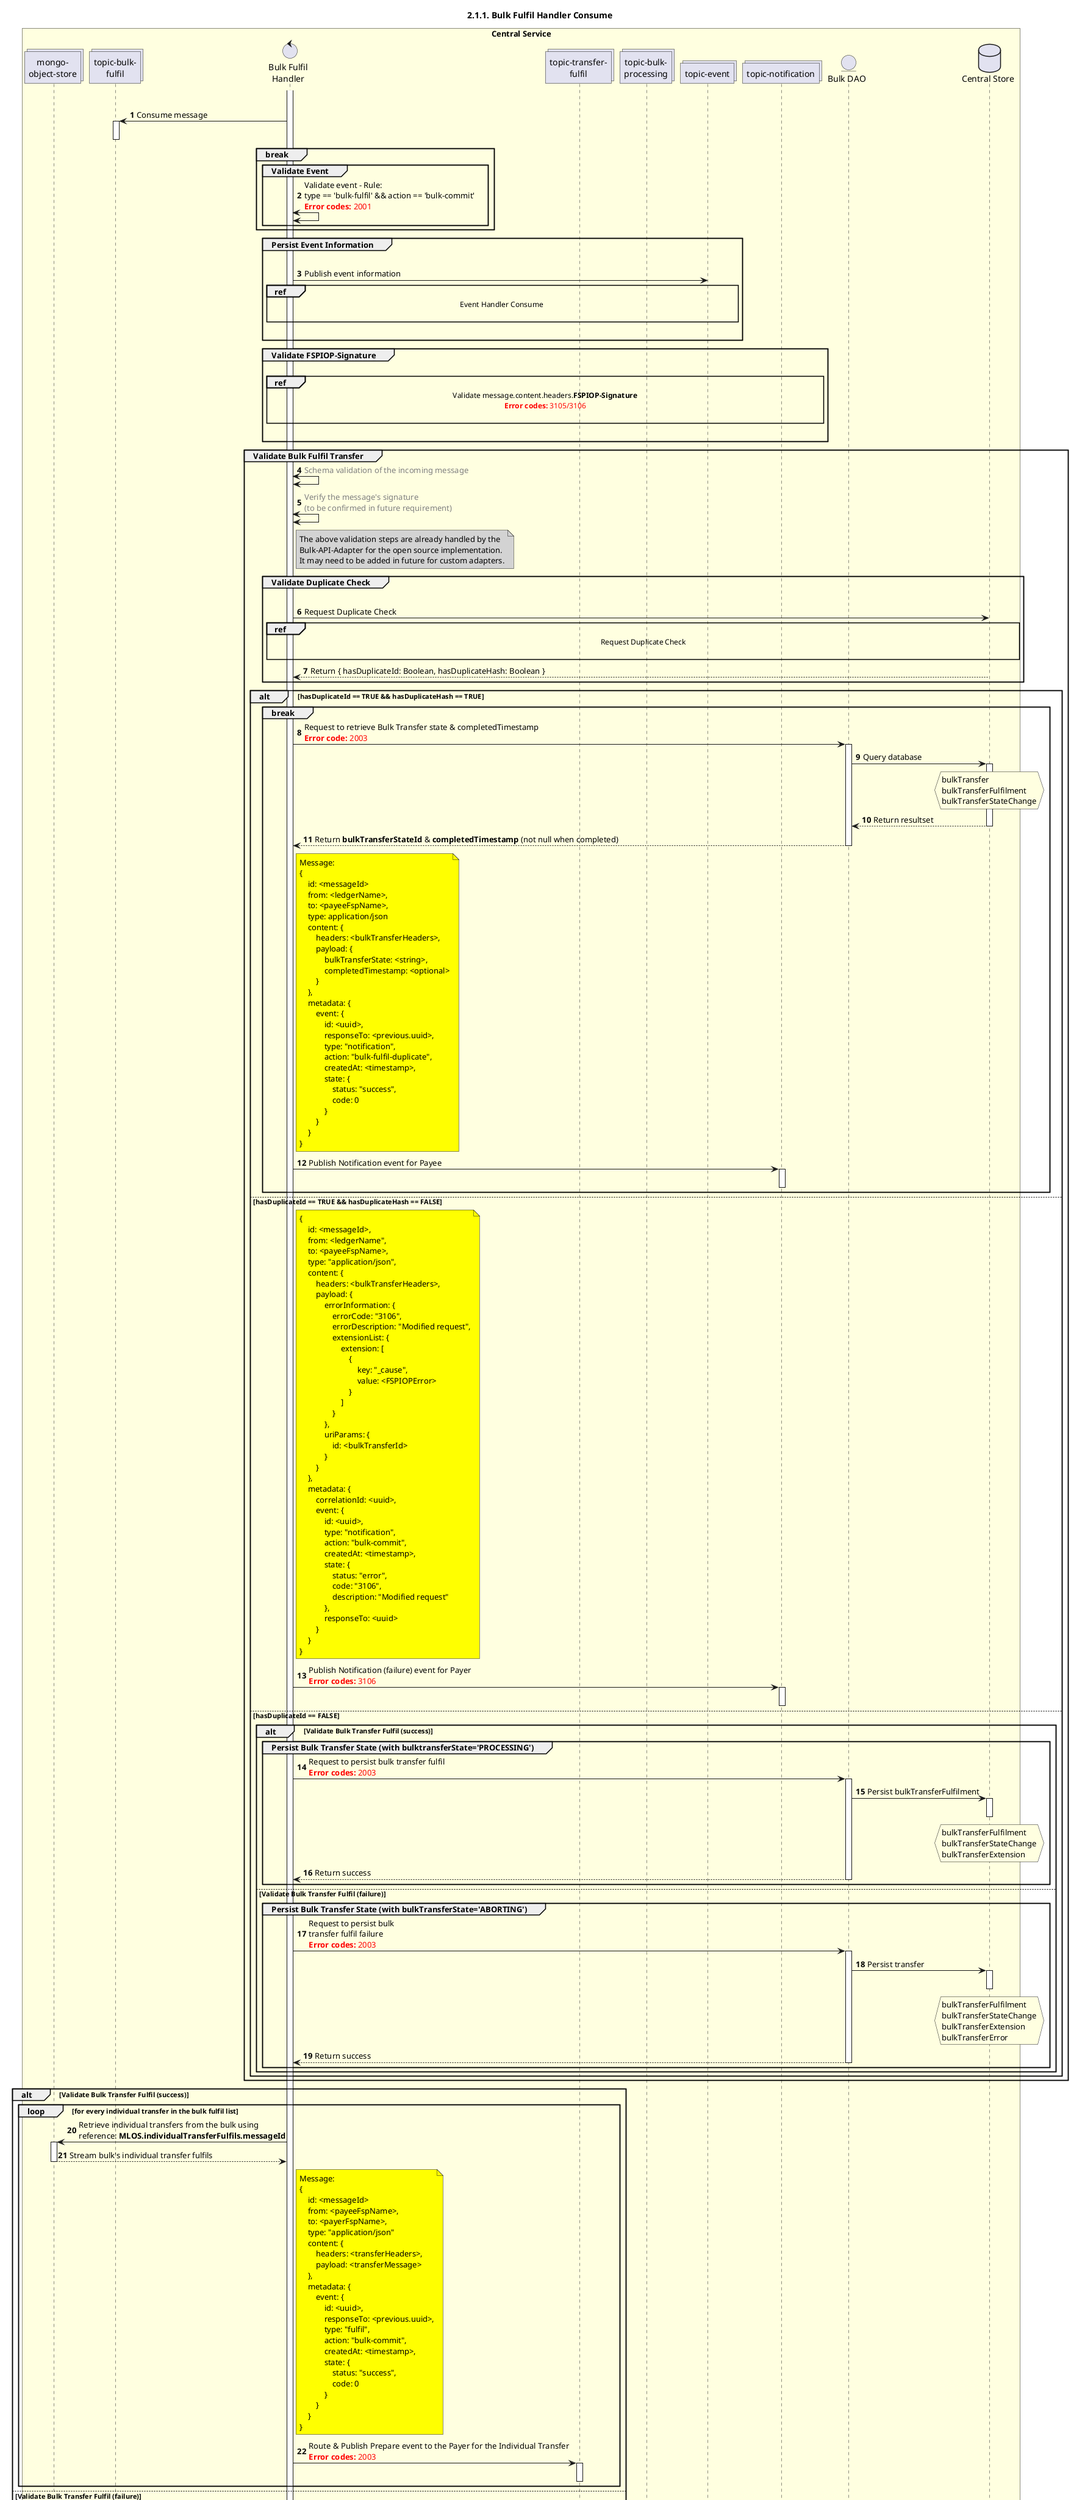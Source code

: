 /'*****
 License
 --------------
 Copyright © 2017 Bill & Melinda Gates Foundation
 The Mojaloop files are made available by the Bill & Melinda Gates Foundation under the Apache License, Version 2.0 (the "License") and you may not use these files except in compliance with the License. You may obtain a copy of the License at
 http://www.apache.org/licenses/LICENSE-2.0
 Unless required by applicable law or agreed to in writing, the Mojaloop files are distributed on an "AS IS" BASIS, WITHOUT WARRANTIES OR CONDITIONS OF ANY KIND, either express or implied. See the License for the specific language governing permissions and limitations under the License.
 Contributors
 --------------
 This is the official list of the Mojaloop project contributors for this file.
 Names of the original copyright holders (individuals or organizations)
 should be listed with a '*' in the first column. People who have
 contributed from an organization can be listed under the organization
 that actually holds the copyright for their contributions (see the
 Gates Foundation organization for an example). Those individuals should have
 their names indented and be marked with a '-'. Email address can be added
 optionally within square brackets <email>.
 * Gates Foundation
 - Name Surname <name.surname@gatesfoundation.com>

 * Georgi Georgiev <georgi.georgiev@modusbox.com>
 --------------
 ******'/

@startuml
' declare title
title 2.1.1. Bulk Fulfil Handler Consume

autonumber

' Actor Keys:
'   boundary - APIs/Interfaces, etc
'   collections - Kafka Topics
'   control - Kafka Consumers
'   entity - Database Access Objects
'   database - Database Persistance Store

' declare actors
collections "mongo-\nobject-store" as OBJECT_STORE
collections "topic-bulk-\nfulfil" as TOPIC_BULK_FULFIL
collections "topic-bulk-\nprocessing" as TOPIC_BULK_PROCESSING
control "Bulk Fulfil\nHandler" as BULK_FULF_HANDLER
collections "topic-transfer-\nfulfil" as TOPIC_TRANSFER_FULFIL
collections "topic-event" as TOPIC_EVENTS
collections "topic-notification" as TOPIC_NOTIFICATION
entity "Bulk DAO" as BULK_DAO
database "Central Store" as DB

box "Central Service" #LightYellow
    participant OBJECT_STORE
    participant TOPIC_BULK_FULFIL
    participant BULK_FULF_HANDLER
    participant TOPIC_TRANSFER_FULFIL
    participant TOPIC_BULK_PROCESSING
    participant TOPIC_EVENTS
    participant TOPIC_NOTIFICATION
    participant BULK_DAO
    participant DB
end box

' start flow
activate BULK_FULF_HANDLER
group Bulk Fulfil Handler Consume
    TOPIC_BULK_FULFIL <- BULK_FULF_HANDLER: Consume message
    activate TOPIC_BULK_FULFIL
    deactivate TOPIC_BULK_FULFIL

    break
        group Validate Event
            BULK_FULF_HANDLER <-> BULK_FULF_HANDLER: Validate event - Rule:\ntype == 'bulk-fulfil' && action == 'bulk-commit'\n<color #FF0000><b>Error codes:</b> 2001</color>
        end
    end

    group Persist Event Information
        |||
        BULK_FULF_HANDLER -> TOPIC_EVENTS: Publish event information
        ref over BULK_FULF_HANDLER, TOPIC_EVENTS:  Event Handler Consume \n
        |||
    end

    group Validate FSPIOP-Signature
        |||
        ref over BULK_FULF_HANDLER, TOPIC_NOTIFICATION: Validate message.content.headers.**FSPIOP-Signature**\n<color #FF0000><b>Error codes:</b> 3105/3106</color>\n
        |||
    end

    group Validate Bulk Fulfil Transfer
        BULK_FULF_HANDLER <-> BULK_FULF_HANDLER: <color #gray>Schema validation of the incoming message</color>
        BULK_FULF_HANDLER <-> BULK_FULF_HANDLER: <color #gray>Verify the message's signature</color>\n<color #gray>(to be confirmed in future requirement)</color>
        note right of BULK_FULF_HANDLER #lightgrey
            The above validation steps are already handled by the
            Bulk-API-Adapter for the open source implementation.
            It may need to be added in future for custom adapters.
        end note

        group Validate Duplicate Check
            |||
            BULK_FULF_HANDLER -> DB: Request Duplicate Check
            ref over BULK_FULF_HANDLER, DB:  Request Duplicate Check\n
            DB --> BULK_FULF_HANDLER: Return { hasDuplicateId: Boolean, hasDuplicateHash: Boolean }
        end

        alt hasDuplicateId == TRUE && hasDuplicateHash == TRUE
            break
                BULK_FULF_HANDLER -> BULK_DAO: Request to retrieve Bulk Transfer state & completedTimestamp\n<color #FF0000><b>Error code:</b> 2003</color>
                activate BULK_DAO
                BULK_DAO -> DB: Query database
                hnote over DB #lightyellow
                    bulkTransfer
                    bulkTransferFulfilment
                    bulkTransferStateChange
                end note
                activate DB
                BULK_DAO <-- DB: Return resultset
                deactivate DB
                BULK_DAO --> BULK_FULF_HANDLER: Return **bulkTransferStateId** & **completedTimestamp** (not null when completed)
                deactivate BULK_DAO

                note right of BULK_FULF_HANDLER #yellow
                    Message:
                    {
                        id: <messageId>
                        from: <ledgerName>,
                        to: <payeeFspName>,
                        type: application/json
                        content: {
                            headers: <bulkTransferHeaders>,
                            payload: {
                                bulkTransferState: <string>,
                                completedTimestamp: <optional>
                            }
                        },
                        metadata: {
                            event: {
                                id: <uuid>,
                                responseTo: <previous.uuid>,
                                type: "notification",
                                action: "bulk-fulfil-duplicate",
                                createdAt: <timestamp>,
                                state: {
                                    status: "success",
                                    code: 0
                                }
                            }
                        }
                    }
                end note
                BULK_FULF_HANDLER -> TOPIC_NOTIFICATION: Publish Notification event for Payee
                activate TOPIC_NOTIFICATION
                deactivate TOPIC_NOTIFICATION
            end
        else hasDuplicateId == TRUE && hasDuplicateHash == FALSE
            note right of BULK_FULF_HANDLER #yellow
                {
                    id: <messageId>,
                    from: <ledgerName",
                    to: <payeeFspName>,
                    type: "application/json",
                    content: {
                        headers: <bulkTransferHeaders>,
                        payload: {
                            errorInformation: {
                                errorCode: "3106",
                                errorDescription: "Modified request",
                                extensionList: {
                                    extension: [
                                        {
                                            key: "_cause",
                                            value: <FSPIOPError>
                                        }
                                    ]
                                }
                            },
                            uriParams: {
                                id: <bulkTransferId>
                            }
                        }
                    },
                    metadata: {
                        correlationId: <uuid>,
                        event: {
                            id: <uuid>,
                            type: "notification",
                            action: "bulk-commit",
                            createdAt: <timestamp>,
                            state: {
                                status: "error",
                                code: "3106",
                                description: "Modified request"
                            },
                            responseTo: <uuid>
                        }
                    }
                }
            end note
            BULK_FULF_HANDLER -> TOPIC_NOTIFICATION: Publish Notification (failure) event for Payer\n<color #FF0000><b>Error codes:</b> 3106</color>
            activate TOPIC_NOTIFICATION
            deactivate TOPIC_NOTIFICATION
        else hasDuplicateId == FALSE
            alt Validate Bulk Transfer Fulfil (success)
                group Persist Bulk Transfer State (with bulktransferState='PROCESSING')
                    BULK_FULF_HANDLER -> BULK_DAO: Request to persist bulk transfer fulfil\n<color #FF0000><b>Error codes:</b> 2003</color>
                    activate BULK_DAO
                    BULK_DAO -> DB: Persist bulkTransferFulfilment
                    hnote over DB #lightyellow
                        bulkTransferFulfilment
                        bulkTransferStateChange
                        bulkTransferExtension
                    end note
                    activate DB
                    deactivate DB
                    BULK_DAO --> BULK_FULF_HANDLER: Return success
                    deactivate BULK_DAO
                end
            else Validate Bulk Transfer Fulfil (failure)
                group Persist Bulk Transfer State (with bulkTransferState='ABORTING')
                    BULK_FULF_HANDLER -> BULK_DAO: Request to persist bulk\ntransfer fulfil failure\n<color #FF0000><b>Error codes:</b> 2003</color>
                    activate BULK_DAO
                    BULK_DAO -> DB: Persist transfer
                    hnote over DB #lightyellow
                        bulkTransferFulfilment
                        bulkTransferStateChange
                        bulkTransferExtension
                        bulkTransferError
                    end note
                    activate DB
                    deactivate DB
                    BULK_DAO --> BULK_FULF_HANDLER: Return success
                    deactivate BULK_DAO
                end
            end
        end
    end
    alt Validate Bulk Transfer Fulfil (success)
        loop for every individual transfer in the bulk fulfil list
            BULK_FULF_HANDLER -> OBJECT_STORE: Retrieve individual transfers from the bulk using\nreference: **MLOS.individualTransferFulfils.messageId**
            activate OBJECT_STORE
            OBJECT_STORE --> BULK_FULF_HANDLER: Stream bulk's individual transfer fulfils
            deactivate OBJECT_STORE

            note right of BULK_FULF_HANDLER #yellow
                Message:
                {
                    id: <messageId>
                    from: <payeeFspName>,
                    to: <payerFspName>,
                    type: "application/json"
                    content: {
                        headers: <transferHeaders>,
                        payload: <transferMessage>
                    },
                    metadata: {
                        event: {
                            id: <uuid>,
                            responseTo: <previous.uuid>,
                            type: "fulfil",
                            action: "bulk-commit",
                            createdAt: <timestamp>,
                            state: {
                                status: "success",
                                code: 0
                            }
                        }
                    }
                }
            end note
            BULK_FULF_HANDLER -> TOPIC_TRANSFER_FULFIL: Route & Publish Prepare event to the Payer for the Individual Transfer\n<color #FF0000><b>Error codes:</b> 2003</color>
            activate TOPIC_TRANSFER_FULFIL
            deactivate TOPIC_TRANSFER_FULFIL
        end
    else Validate Bulk Transfer Fulfil (failure)
        loop for every individual transfer in the bulk fulfil list
            BULK_FULF_HANDLER -> OBJECT_STORE: Retrieve individual transfers from the bulk using\nreference: **MLOS.individualTransferFulfils.messageId**
            activate OBJECT_STORE
            OBJECT_STORE --> BULK_FULF_HANDLER: Stream bulk's individual transfer fulfils
            deactivate OBJECT_STORE

            note right of BULK_FULF_HANDLER #yellow
                Message:
                {
                    id: <messageId>
                    from: <payeeFspName>,
                    to: <payerFspName>,
                    type: "application/json"
                    content: {
                        headers: <transferHeaders>,
                        payload: "errorInformation": {
                            "errorCode": <possible codes: [3100]>
                            "errorDescription": "<description>",
                        }
                    },
                    metadata: {
                        event: {
                            id: <uuid>,
                            responseTo: <previous.uuid>,
                            type: "fulfil",
                            action: "bulk-abort",
                            createdAt: <timestamp>,
                            state: {
                                status: "success",
                                code: 0
                            }
                        }
                    }
                }
            end note
            BULK_FULF_HANDLER -> TOPIC_TRANSFER_FULFIL: Publish fulfil bulk aborts \n<color #FF0000><b>Error codes:</b> 2003</color>
            activate TOPIC_TRANSFER_FULFIL
            deactivate TOPIC_TRANSFER_FULFIL
    end
end
deactivate BULK_FULF_HANDLER
@enduml

